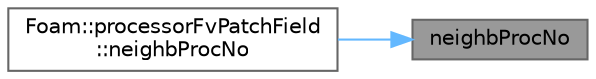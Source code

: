 digraph "neighbProcNo"
{
 // LATEX_PDF_SIZE
  bgcolor="transparent";
  edge [fontname=Helvetica,fontsize=10,labelfontname=Helvetica,labelfontsize=10];
  node [fontname=Helvetica,fontsize=10,shape=box,height=0.2,width=0.4];
  rankdir="RL";
  Node1 [id="Node000001",label="neighbProcNo",height=0.2,width=0.4,color="gray40", fillcolor="grey60", style="filled", fontcolor="black",tooltip=" "];
  Node1 -> Node2 [id="edge1_Node000001_Node000002",dir="back",color="steelblue1",style="solid",tooltip=" "];
  Node2 [id="Node000002",label="Foam::processorFvPatchField\l::neighbProcNo",height=0.2,width=0.4,color="grey40", fillcolor="white", style="filled",URL="$classFoam_1_1processorFvPatchField.html#aec39d4012734e316110f2d070624fa71",tooltip=" "];
}
